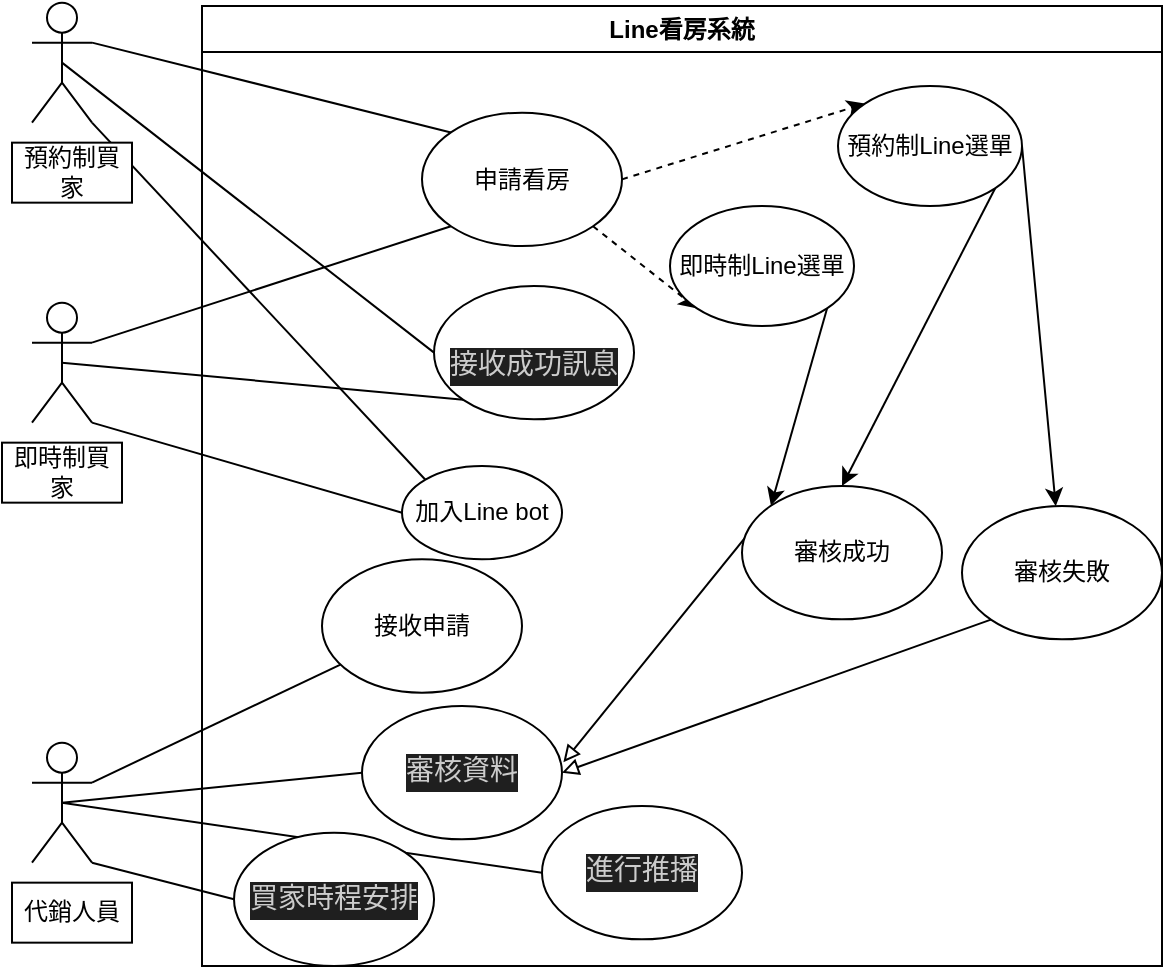 <mxfile>
    <diagram id="ASTWp4ZXTidoFe2xOwB_" name="1b">
        <mxGraphModel dx="942" dy="656" grid="1" gridSize="10" guides="1" tooltips="1" connect="1" arrows="1" fold="1" page="1" pageScale="1" pageWidth="827" pageHeight="1169" math="0" shadow="0">
            <root>
                <mxCell id="0"/>
                <mxCell id="1" parent="0"/>
                <mxCell id="30" style="edgeStyle=none;html=1;exitX=0.5;exitY=0.5;exitDx=0;exitDy=0;exitPerimeter=0;entryX=0;entryY=0.5;entryDx=0;entryDy=0;fontSize=12;endArrow=none;endFill=0;" edge="1" parent="1" source="8" target="28">
                    <mxGeometry relative="1" as="geometry"/>
                </mxCell>
                <mxCell id="65" style="edgeStyle=none;html=1;exitX=1;exitY=1;exitDx=0;exitDy=0;exitPerimeter=0;entryX=0;entryY=0;entryDx=0;entryDy=0;fontSize=12;endArrow=none;endFill=0;" edge="1" parent="1" source="8" target="37">
                    <mxGeometry relative="1" as="geometry"/>
                </mxCell>
                <mxCell id="70" style="edgeStyle=none;html=1;exitX=1;exitY=0.333;exitDx=0;exitDy=0;exitPerimeter=0;entryX=0;entryY=0;entryDx=0;entryDy=0;fontSize=12;endArrow=none;endFill=0;" edge="1" parent="1" source="8" target="35">
                    <mxGeometry relative="1" as="geometry"/>
                </mxCell>
                <mxCell id="8" value="Actor" style="shape=umlActor;verticalLabelPosition=bottom;verticalAlign=top;html=1;fontSize=12;textOpacity=0;" vertex="1" parent="1">
                    <mxGeometry x="75" y="88.33" width="30" height="60" as="geometry"/>
                </mxCell>
                <mxCell id="29" style="edgeStyle=none;html=1;exitX=0.5;exitY=0.5;exitDx=0;exitDy=0;exitPerimeter=0;entryX=0;entryY=1;entryDx=0;entryDy=0;fontSize=12;endArrow=none;endFill=0;" edge="1" parent="1" source="10" target="28">
                    <mxGeometry relative="1" as="geometry"/>
                </mxCell>
                <mxCell id="66" style="edgeStyle=none;html=1;exitX=1;exitY=1;exitDx=0;exitDy=0;exitPerimeter=0;entryX=0;entryY=0.5;entryDx=0;entryDy=0;fontSize=12;endArrow=none;endFill=0;" edge="1" parent="1" source="10" target="37">
                    <mxGeometry relative="1" as="geometry"/>
                </mxCell>
                <mxCell id="71" style="edgeStyle=none;html=1;exitX=1;exitY=0.333;exitDx=0;exitDy=0;exitPerimeter=0;entryX=0;entryY=1;entryDx=0;entryDy=0;fontSize=12;endArrow=none;endFill=0;" edge="1" parent="1" source="10" target="35">
                    <mxGeometry relative="1" as="geometry"/>
                </mxCell>
                <mxCell id="10" value="Actor" style="shape=umlActor;verticalLabelPosition=bottom;verticalAlign=top;html=1;fontSize=12;textOpacity=0;" vertex="1" parent="1">
                    <mxGeometry x="75" y="238.33" width="30" height="60" as="geometry"/>
                </mxCell>
                <mxCell id="33" style="edgeStyle=none;html=1;exitX=0.5;exitY=0.5;exitDx=0;exitDy=0;exitPerimeter=0;entryX=0;entryY=0.5;entryDx=0;entryDy=0;fontSize=12;endArrow=none;endFill=0;" edge="1" parent="1" source="11" target="31">
                    <mxGeometry relative="1" as="geometry"/>
                </mxCell>
                <mxCell id="72" style="edgeStyle=none;html=1;exitX=1;exitY=0.333;exitDx=0;exitDy=0;exitPerimeter=0;fontSize=12;endArrow=none;endFill=0;" edge="1" parent="1" source="11" target="17">
                    <mxGeometry relative="1" as="geometry"/>
                </mxCell>
                <mxCell id="73" style="edgeStyle=none;html=1;exitX=1;exitY=1;exitDx=0;exitDy=0;exitPerimeter=0;entryX=0;entryY=0.5;entryDx=0;entryDy=0;fontSize=12;endArrow=none;endFill=0;" edge="1" parent="1" source="11" target="25">
                    <mxGeometry relative="1" as="geometry"/>
                </mxCell>
                <mxCell id="74" style="edgeStyle=none;html=1;exitX=0.5;exitY=0.5;exitDx=0;exitDy=0;exitPerimeter=0;entryX=0;entryY=0.5;entryDx=0;entryDy=0;fontSize=12;endArrow=none;endFill=0;" edge="1" parent="1" source="11" target="24">
                    <mxGeometry relative="1" as="geometry"/>
                </mxCell>
                <mxCell id="11" value="Actor" style="shape=umlActor;verticalLabelPosition=bottom;verticalAlign=top;html=1;fontSize=12;textOpacity=0;" vertex="1" parent="1">
                    <mxGeometry x="75" y="458.33" width="30" height="60" as="geometry"/>
                </mxCell>
                <mxCell id="12" value="預約制買家" style="rounded=0;whiteSpace=wrap;html=1;fontSize=12;" vertex="1" parent="1">
                    <mxGeometry x="65" y="158.33" width="60" height="30" as="geometry"/>
                </mxCell>
                <mxCell id="14" value="即時制買家" style="rounded=0;whiteSpace=wrap;html=1;fontSize=12;" vertex="1" parent="1">
                    <mxGeometry x="60" y="308.33" width="60" height="30" as="geometry"/>
                </mxCell>
                <mxCell id="15" value="代銷人員" style="rounded=0;whiteSpace=wrap;html=1;fontSize=12;" vertex="1" parent="1">
                    <mxGeometry x="65" y="528.33" width="60" height="30" as="geometry"/>
                </mxCell>
                <mxCell id="34" value="Line看房系統" style="swimlane;whiteSpace=wrap;html=1;" vertex="1" parent="1">
                    <mxGeometry x="160" y="90" width="480" height="480" as="geometry"/>
                </mxCell>
                <mxCell id="35" value="申請看房" style="ellipse;whiteSpace=wrap;html=1;fontSize=12;" vertex="1" parent="34">
                    <mxGeometry x="110" y="53.33" width="100" height="66.67" as="geometry"/>
                </mxCell>
                <mxCell id="68" style="edgeStyle=none;html=1;exitX=1;exitY=1;exitDx=0;exitDy=0;entryX=0;entryY=1;entryDx=0;entryDy=0;fontSize=12;endArrow=classic;endFill=1;dashed=1;" edge="1" parent="34" source="35" target="67">
                    <mxGeometry relative="1" as="geometry"/>
                </mxCell>
                <mxCell id="69" style="edgeStyle=none;html=1;exitX=1;exitY=0.5;exitDx=0;exitDy=0;entryX=0;entryY=0;entryDx=0;entryDy=0;fontSize=12;endArrow=classic;endFill=1;dashed=1;" edge="1" parent="34" source="35" target="46">
                    <mxGeometry relative="1" as="geometry"/>
                </mxCell>
                <mxCell id="37" value="加入Line bot" style="ellipse;whiteSpace=wrap;html=1;fontSize=12;" vertex="1" parent="34">
                    <mxGeometry x="100.01" y="230" width="79.99" height="46.67" as="geometry"/>
                </mxCell>
                <mxCell id="81" style="edgeStyle=none;html=1;exitX=0;exitY=0;exitDx=0;exitDy=0;entryX=1.007;entryY=0.422;entryDx=0;entryDy=0;entryPerimeter=0;fontSize=12;endArrow=block;endFill=0;startArrow=none;startFill=0;" edge="1" parent="34" source="42" target="24">
                    <mxGeometry relative="1" as="geometry"/>
                </mxCell>
                <mxCell id="42" value="審核成功" style="ellipse;whiteSpace=wrap;html=1;fontSize=12;" vertex="1" parent="34">
                    <mxGeometry x="270" y="240.0" width="100" height="66.67" as="geometry"/>
                </mxCell>
                <mxCell id="78" style="edgeStyle=none;html=1;exitX=1;exitY=1;exitDx=0;exitDy=0;entryX=0.5;entryY=0;entryDx=0;entryDy=0;fontSize=12;endArrow=classic;endFill=1;" edge="1" parent="34" source="46" target="42">
                    <mxGeometry relative="1" as="geometry"/>
                </mxCell>
                <mxCell id="86" style="edgeStyle=none;html=1;exitX=1;exitY=0.5;exitDx=0;exitDy=0;fontSize=12;startArrow=none;startFill=0;endArrow=classic;endFill=1;" edge="1" parent="34" source="46" target="82">
                    <mxGeometry relative="1" as="geometry"/>
                </mxCell>
                <mxCell id="46" value="預約制Line選單" style="ellipse;whiteSpace=wrap;html=1;fontSize=12;" vertex="1" parent="34">
                    <mxGeometry x="318" y="40.0" width="92" height="60" as="geometry"/>
                </mxCell>
                <mxCell id="28" value="&lt;br&gt;&lt;div style=&quot;color: rgb(204, 204, 204); background-color: rgb(31, 31, 31); font-family: Consolas, &amp;quot;Courier New&amp;quot;, monospace; font-weight: normal; font-size: 14px; line-height: 19px;&quot;&gt;&lt;div&gt;&lt;/div&gt;&lt;/div&gt;&lt;div style=&quot;color: rgb(204, 204, 204); background-color: rgb(31, 31, 31); font-family: Consolas, &amp;quot;Courier New&amp;quot;, monospace; font-size: 14px; line-height: 19px;&quot;&gt;接收成功訊息&lt;/div&gt;" style="ellipse;whiteSpace=wrap;html=1;fontSize=12;" vertex="1" parent="34">
                    <mxGeometry x="116.01" y="140" width="99.99" height="66.66" as="geometry"/>
                </mxCell>
                <mxCell id="77" style="edgeStyle=none;html=1;exitX=1;exitY=1;exitDx=0;exitDy=0;entryX=0;entryY=0;entryDx=0;entryDy=0;fontSize=12;endArrow=classic;endFill=1;" edge="1" parent="34" source="67" target="42">
                    <mxGeometry relative="1" as="geometry"/>
                </mxCell>
                <mxCell id="67" value="即時制Line選單" style="ellipse;whiteSpace=wrap;html=1;fontSize=12;" vertex="1" parent="34">
                    <mxGeometry x="234" y="100" width="92" height="60" as="geometry"/>
                </mxCell>
                <mxCell id="31" value="&lt;div style=&quot;color: rgb(204, 204, 204); background-color: rgb(31, 31, 31); font-family: Consolas, &amp;quot;Courier New&amp;quot;, monospace; font-size: 14px; line-height: 19px;&quot;&gt;&lt;div style=&quot;line-height: 19px;&quot;&gt;進行推播&lt;/div&gt;&lt;/div&gt;" style="ellipse;whiteSpace=wrap;html=1;fontSize=12;" vertex="1" parent="34">
                    <mxGeometry x="170" y="400" width="100" height="66.67" as="geometry"/>
                </mxCell>
                <mxCell id="17" value="接收申請" style="ellipse;whiteSpace=wrap;html=1;fontSize=12;" vertex="1" parent="34">
                    <mxGeometry x="60.0" y="276.67" width="100" height="66.67" as="geometry"/>
                </mxCell>
                <mxCell id="24" value="&lt;div style=&quot;color: rgb(204, 204, 204); background-color: rgb(31, 31, 31); font-family: Consolas, &amp;quot;Courier New&amp;quot;, monospace; font-size: 14px; line-height: 19px;&quot;&gt;審核資料&lt;/div&gt;" style="ellipse;whiteSpace=wrap;html=1;fontSize=12;" vertex="1" parent="34">
                    <mxGeometry x="80" y="350" width="100" height="66.67" as="geometry"/>
                </mxCell>
                <mxCell id="25" value="&lt;div style=&quot;color: rgb(204, 204, 204); background-color: rgb(31, 31, 31); font-family: Consolas, &amp;quot;Courier New&amp;quot;, monospace; font-size: 14px; line-height: 19px;&quot;&gt;&lt;div style=&quot;line-height: 19px;&quot;&gt;買家時程安排&lt;/div&gt;&lt;/div&gt;" style="ellipse;whiteSpace=wrap;html=1;fontSize=12;" vertex="1" parent="34">
                    <mxGeometry x="16.01" y="413.33" width="100" height="66.67" as="geometry"/>
                </mxCell>
                <mxCell id="87" style="edgeStyle=none;html=1;exitX=0;exitY=1;exitDx=0;exitDy=0;entryX=1;entryY=0.5;entryDx=0;entryDy=0;fontSize=12;startArrow=none;startFill=0;endArrow=block;endFill=0;" edge="1" parent="34" source="82" target="24">
                    <mxGeometry relative="1" as="geometry"/>
                </mxCell>
                <mxCell id="82" value="審核失敗" style="ellipse;whiteSpace=wrap;html=1;fontSize=12;" vertex="1" parent="34">
                    <mxGeometry x="380" y="250" width="100" height="66.67" as="geometry"/>
                </mxCell>
            </root>
        </mxGraphModel>
    </diagram>
    <diagram id="YNBZmlXG5lnyesX3e9GX" name="1d">
        <mxGraphModel dx="1102" dy="787" grid="1" gridSize="10" guides="1" tooltips="1" connect="1" arrows="1" fold="1" page="1" pageScale="1" pageWidth="827" pageHeight="1169" math="0" shadow="0">
            <root>
                <mxCell id="0"/>
                <mxCell id="1" parent="0"/>
            </root>
        </mxGraphModel>
    </diagram>
    <diagram id="AscKv5OJ8TlSJ3xA4gjY" name="2b">
        <mxGraphModel dx="1102" dy="787" grid="1" gridSize="10" guides="1" tooltips="1" connect="1" arrows="1" fold="1" page="1" pageScale="1" pageWidth="827" pageHeight="1169" math="0" shadow="0">
            <root>
                <mxCell id="0"/>
                <mxCell id="1" parent="0"/>
            </root>
        </mxGraphModel>
    </diagram>
    <diagram id="jKp8lnFoO_ODNvvGuu6S" name="2d">
        <mxGraphModel dx="1102" dy="787" grid="1" gridSize="10" guides="1" tooltips="1" connect="1" arrows="1" fold="1" page="1" pageScale="1" pageWidth="827" pageHeight="1169" math="0" shadow="0">
            <root>
                <mxCell id="0"/>
                <mxCell id="1" parent="0"/>
            </root>
        </mxGraphModel>
    </diagram>
</mxfile>